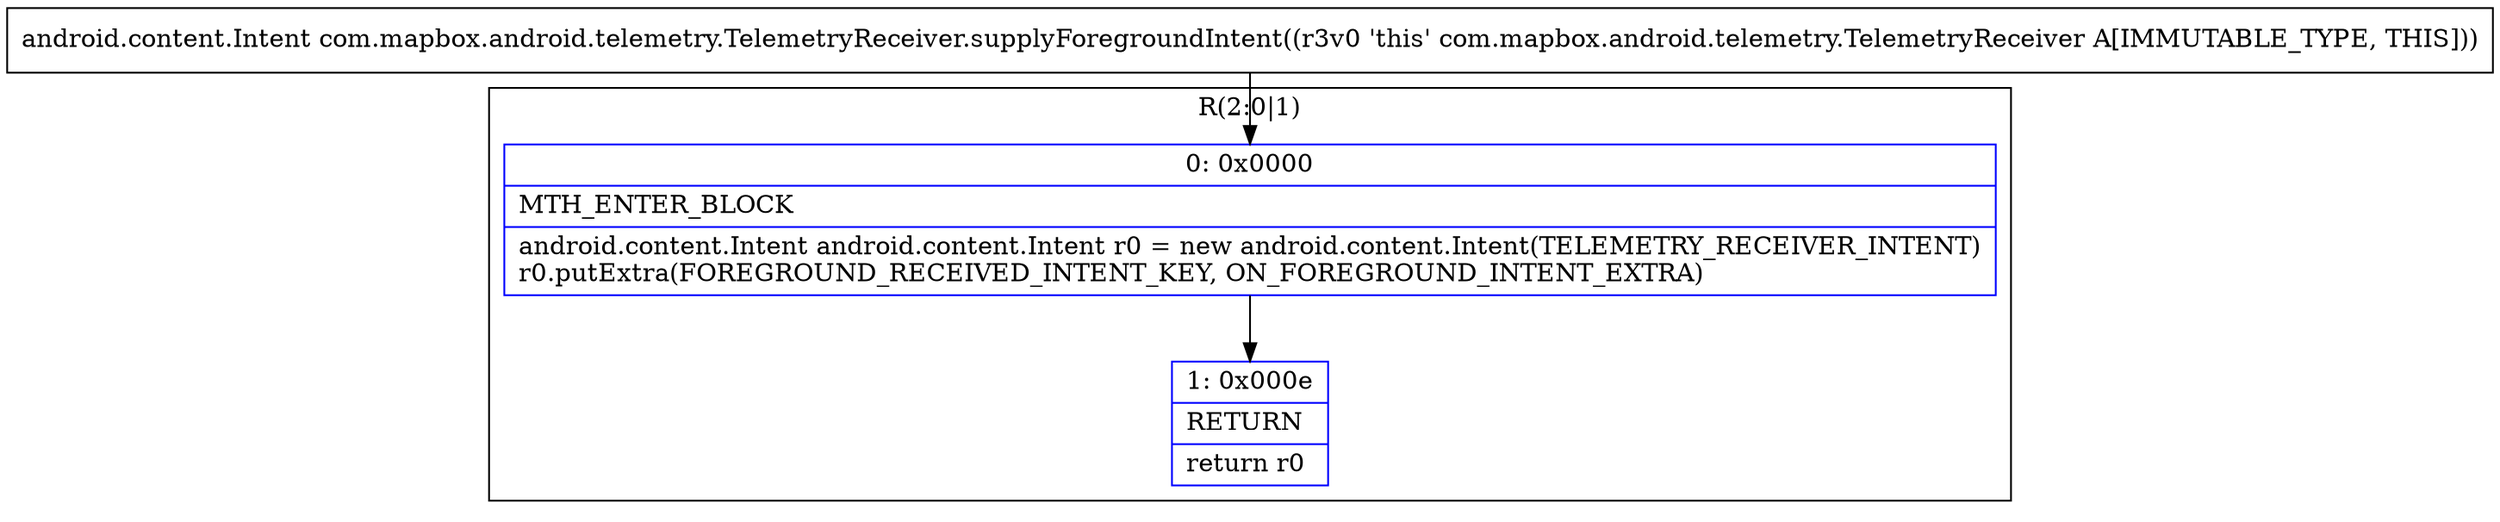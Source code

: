 digraph "CFG forcom.mapbox.android.telemetry.TelemetryReceiver.supplyForegroundIntent()Landroid\/content\/Intent;" {
subgraph cluster_Region_547650702 {
label = "R(2:0|1)";
node [shape=record,color=blue];
Node_0 [shape=record,label="{0\:\ 0x0000|MTH_ENTER_BLOCK\l|android.content.Intent android.content.Intent r0 = new android.content.Intent(TELEMETRY_RECEIVER_INTENT)\lr0.putExtra(FOREGROUND_RECEIVED_INTENT_KEY, ON_FOREGROUND_INTENT_EXTRA)\l}"];
Node_1 [shape=record,label="{1\:\ 0x000e|RETURN\l|return r0\l}"];
}
MethodNode[shape=record,label="{android.content.Intent com.mapbox.android.telemetry.TelemetryReceiver.supplyForegroundIntent((r3v0 'this' com.mapbox.android.telemetry.TelemetryReceiver A[IMMUTABLE_TYPE, THIS])) }"];
MethodNode -> Node_0;
Node_0 -> Node_1;
}

